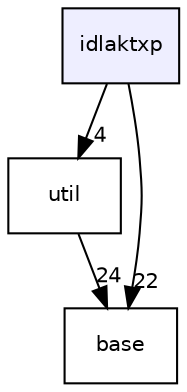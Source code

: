 digraph "idlaktxp" {
  compound=true
  node [ fontsize="10", fontname="Helvetica"];
  edge [ labelfontsize="10", labelfontname="Helvetica"];
  dir_dbe585dd003a64dabdddc7a7b573c384 [shape=box, label="idlaktxp", style="filled", fillcolor="#eeeeff", pencolor="black", URL="dir_dbe585dd003a64dabdddc7a7b573c384.html"];
  dir_23ec12649285f9fabf3a6b7380226c28 [shape=box label="util" URL="dir_23ec12649285f9fabf3a6b7380226c28.html"];
  dir_e914ee4d4a44400f1fdb170cb4ead18a [shape=box label="base" URL="dir_e914ee4d4a44400f1fdb170cb4ead18a.html"];
  dir_23ec12649285f9fabf3a6b7380226c28->dir_e914ee4d4a44400f1fdb170cb4ead18a [headlabel="24", labeldistance=1.5 headhref="dir_000034_000000.html"];
  dir_dbe585dd003a64dabdddc7a7b573c384->dir_23ec12649285f9fabf3a6b7380226c28 [headlabel="4", labeldistance=1.5 headhref="dir_000014_000034.html"];
  dir_dbe585dd003a64dabdddc7a7b573c384->dir_e914ee4d4a44400f1fdb170cb4ead18a [headlabel="22", labeldistance=1.5 headhref="dir_000014_000000.html"];
}
